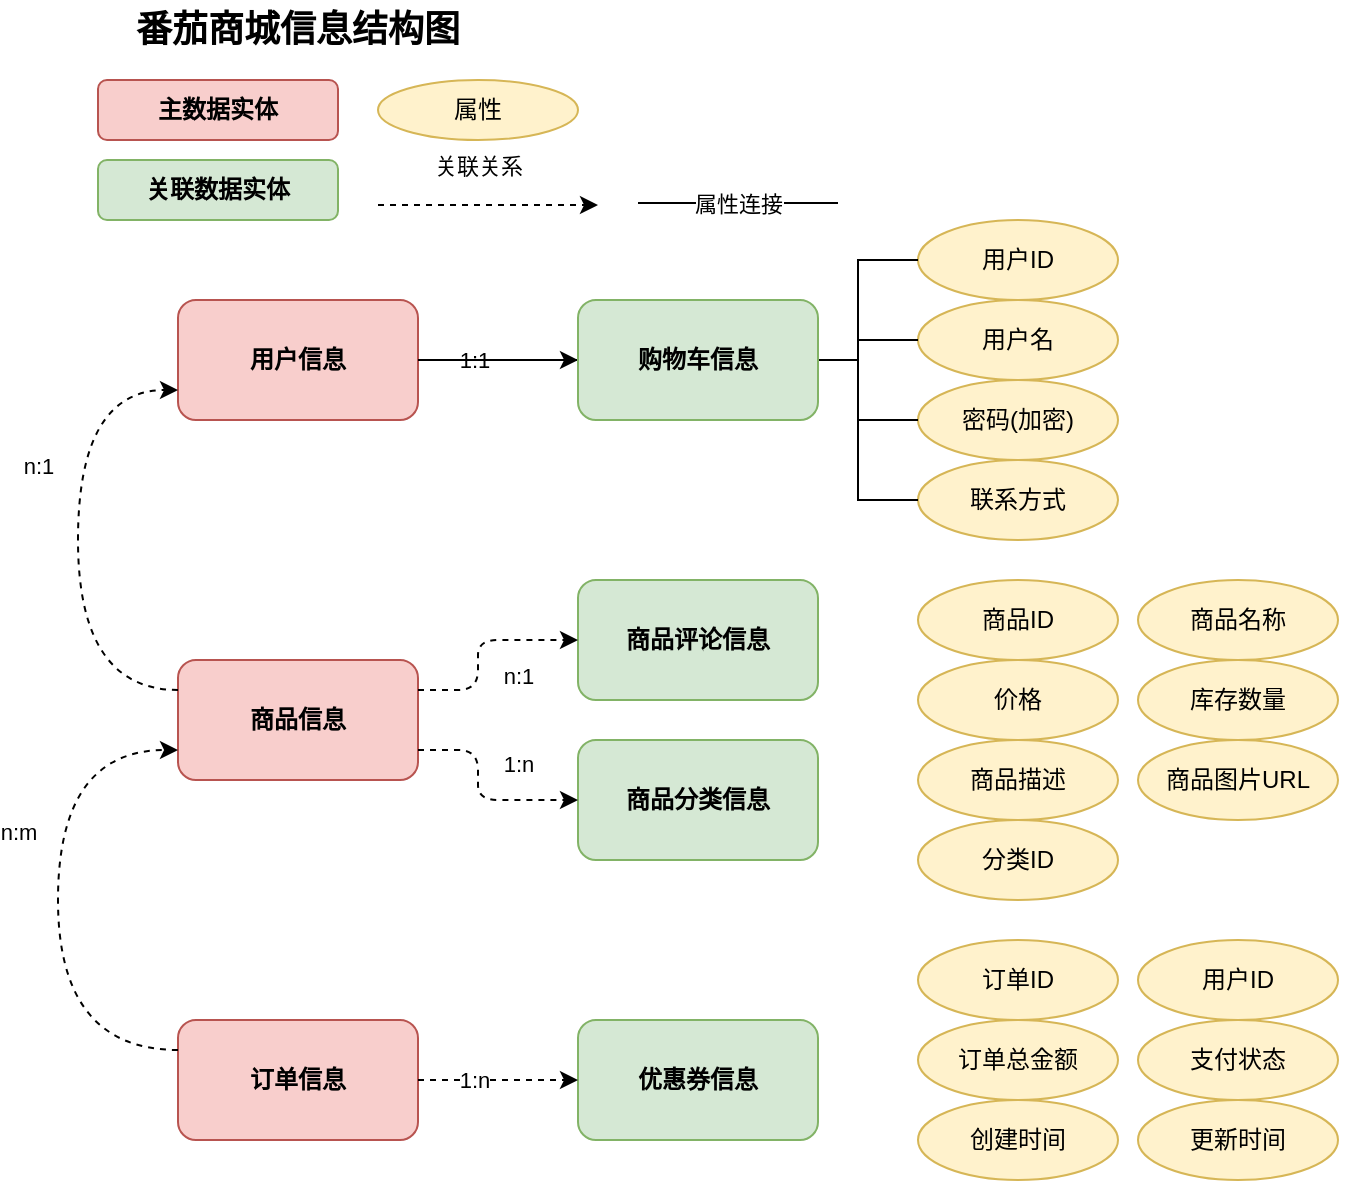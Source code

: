 <mxfile>
    <diagram id="information-structure" name="信息结构图">
        <mxGraphModel dx="3261" dy="2252" grid="1" gridSize="10" guides="1" tooltips="1" connect="1" arrows="1" fold="1" page="1" pageScale="1" pageWidth="1169" pageHeight="827" math="0" shadow="0">
            <root>
                <mxCell id="0"/>
                <mxCell id="1" parent="0"/>
                <mxCell id="2" value="番茄商城信息结构图" style="text;html=1;strokeColor=none;fillColor=none;align=center;verticalAlign=middle;whiteSpace=wrap;rounded=0;fontSize=18;fontStyle=1" parent="1" vertex="1">
                    <mxGeometry x="40" y="30" width="200" height="30" as="geometry"/>
                </mxCell>
                <mxCell id="131" value="主数据实体" style="rounded=1;whiteSpace=wrap;html=1;fillColor=#f8cecc;strokeColor=#b85450;fontStyle=1" parent="1" vertex="1">
                    <mxGeometry x="40" y="70" width="120" height="30" as="geometry"/>
                </mxCell>
                <mxCell id="132" value="关联数据实体" style="rounded=1;whiteSpace=wrap;html=1;fillColor=#d5e8d4;strokeColor=#82b366;fontStyle=1" parent="1" vertex="1">
                    <mxGeometry x="40" y="110" width="120" height="30" as="geometry"/>
                </mxCell>
                <mxCell id="133" value="属性" style="ellipse;whiteSpace=wrap;html=1;fillColor=#fff2cc;strokeColor=#d6b656;" parent="1" vertex="1">
                    <mxGeometry x="180" y="70" width="100" height="30" as="geometry"/>
                </mxCell>
                <mxCell id="134" value="关联关系" style="endArrow=classic;html=1;dashed=1;" parent="1" edge="1">
                    <mxGeometry x="-0.091" y="20" width="50" height="50" relative="1" as="geometry">
                        <mxPoint x="180" y="132.5" as="sourcePoint"/>
                        <mxPoint x="290" y="132.5" as="targetPoint"/>
                        <mxPoint as="offset"/>
                    </mxGeometry>
                </mxCell>
                <mxCell id="136" value="属性连接" style="endArrow=none;html=1;" parent="1" edge="1">
                    <mxGeometry width="50" height="50" relative="1" as="geometry">
                        <mxPoint x="310" y="131.5" as="sourcePoint"/>
                        <mxPoint x="410" y="131.5" as="targetPoint"/>
                    </mxGeometry>
                </mxCell>
                <mxCell id="3" value="用户信息" style="rounded=1;whiteSpace=wrap;html=1;fillColor=#f8cecc;strokeColor=#b85450;fontStyle=1" parent="1" vertex="1">
                    <mxGeometry x="80" y="180" width="120" height="60" as="geometry"/>
                </mxCell>
                <mxCell id="4" value="商品信息" style="rounded=1;whiteSpace=wrap;html=1;fillColor=#f8cecc;strokeColor=#b85450;fontStyle=1" parent="1" vertex="1">
                    <mxGeometry x="80" y="360" width="120" height="60" as="geometry"/>
                </mxCell>
                <mxCell id="5" value="订单信息" style="rounded=1;whiteSpace=wrap;html=1;fillColor=#f8cecc;strokeColor=#b85450;fontStyle=1" parent="1" vertex="1">
                    <mxGeometry x="80" y="540" width="120" height="60" as="geometry"/>
                </mxCell>
                <mxCell id="62" value="商品评论信息" style="rounded=1;whiteSpace=wrap;html=1;fillColor=#d5e8d4;strokeColor=#82b366;fontStyle=1" parent="1" vertex="1">
                    <mxGeometry x="280" y="320" width="120" height="60" as="geometry"/>
                </mxCell>
                <mxCell id="63" value="商品分类信息" style="rounded=1;whiteSpace=wrap;html=1;fillColor=#d5e8d4;strokeColor=#82b366;fontStyle=1" parent="1" vertex="1">
                    <mxGeometry x="280" y="400" width="120" height="60" as="geometry"/>
                </mxCell>
                <mxCell id="64" value="优惠券信息" style="rounded=1;whiteSpace=wrap;html=1;fillColor=#d5e8d4;strokeColor=#82b366;fontStyle=1" parent="1" vertex="1">
                    <mxGeometry x="280" y="540" width="120" height="60" as="geometry"/>
                </mxCell>
                <mxCell id="71" value="" style="endArrow=classic;html=1;exitX=1;exitY=0.5;exitDx=0;exitDy=0;entryX=0;entryY=0.5;entryDx=0;entryDy=0;dashed=1;" parent="1" source="3" target="61" edge="1">
                    <mxGeometry width="50" height="50" relative="1" as="geometry"/>
                </mxCell>
                <mxCell id="72" value="1:1" style="edgeLabel;html=1;align=center;verticalAlign=middle;resizable=0;points=[];" parent="71" vertex="1" connectable="0">
                    <mxGeometry x="-0.3" relative="1" as="geometry">
                        <mxPoint as="offset"/>
                    </mxGeometry>
                </mxCell>
                <mxCell id="77" value="" style="endArrow=classic;html=1;entryX=0;entryY=0.5;entryDx=0;entryDy=0;exitX=1;exitY=0.25;exitDx=0;exitDy=0;dashed=1;" parent="1" source="4" target="62" edge="1">
                    <mxGeometry width="50" height="50" relative="1" as="geometry">
                        <mxPoint x="200" y="375" as="sourcePoint"/>
                        <mxPoint x="280" y="350" as="targetPoint"/>
                        <Array as="points">
                            <mxPoint x="230" y="375"/>
                            <mxPoint x="230" y="350"/>
                        </Array>
                    </mxGeometry>
                </mxCell>
                <mxCell id="78" value="n:1" style="edgeLabel;html=1;align=center;verticalAlign=middle;resizable=0;points=[];" parent="77" vertex="1" connectable="0">
                    <mxGeometry x="-0.3" relative="1" as="geometry">
                        <mxPoint x="20" as="offset"/>
                    </mxGeometry>
                </mxCell>
                <mxCell id="79" value="" style="endArrow=classic;html=1;entryX=0;entryY=0.5;entryDx=0;entryDy=0;exitX=1;exitY=0.75;exitDx=0;exitDy=0;dashed=1;" parent="1" source="4" target="63" edge="1">
                    <mxGeometry width="50" height="50" relative="1" as="geometry">
                        <mxPoint x="200" y="405" as="sourcePoint"/>
                        <mxPoint x="280" y="430" as="targetPoint"/>
                        <Array as="points">
                            <mxPoint x="230" y="405"/>
                            <mxPoint x="230" y="430"/>
                        </Array>
                    </mxGeometry>
                </mxCell>
                <mxCell id="80" value="1:n" style="edgeLabel;html=1;align=center;verticalAlign=middle;resizable=0;points=[];" parent="79" vertex="1" connectable="0">
                    <mxGeometry x="-0.3" relative="1" as="geometry">
                        <mxPoint x="20" as="offset"/>
                    </mxGeometry>
                </mxCell>
                <mxCell id="81" value="" style="endArrow=classic;html=1;exitX=1;exitY=0.5;exitDx=0;exitDy=0;entryX=0;entryY=0.5;entryDx=0;entryDy=0;dashed=1;" parent="1" source="5" target="64" edge="1">
                    <mxGeometry width="50" height="50" relative="1" as="geometry"/>
                </mxCell>
                <mxCell id="82" value="1:n" style="edgeLabel;html=1;align=center;verticalAlign=middle;resizable=0;points=[];" parent="81" vertex="1" connectable="0">
                    <mxGeometry x="-0.3" relative="1" as="geometry">
                        <mxPoint as="offset"/>
                    </mxGeometry>
                </mxCell>
                <mxCell id="73" value="" style="curved=1;endArrow=classic;html=1;exitX=0;exitY=0.25;exitDx=0;exitDy=0;entryX=0;entryY=0.75;entryDx=0;entryDy=0;dashed=1;" parent="1" source="4" target="3" edge="1">
                    <mxGeometry width="50" height="50" relative="1" as="geometry">
                        <mxPoint x="60" y="375" as="sourcePoint"/>
                        <mxPoint x="60" y="225" as="targetPoint"/>
                        <Array as="points">
                            <mxPoint x="30" y="375"/>
                            <mxPoint x="30" y="225"/>
                        </Array>
                    </mxGeometry>
                </mxCell>
                <mxCell id="74" value="n:1" style="edgeLabel;html=1;align=center;verticalAlign=middle;resizable=0;points=[];" parent="73" vertex="1" connectable="0">
                    <mxGeometry x="-0.3" relative="1" as="geometry">
                        <mxPoint x="-20" y="-75" as="offset"/>
                    </mxGeometry>
                </mxCell>
                <mxCell id="75" value="" style="curved=1;endArrow=classic;html=1;exitX=0;exitY=0.25;exitDx=0;exitDy=0;entryX=0;entryY=0.75;entryDx=0;entryDy=0;dashed=1;" parent="1" source="5" target="4" edge="1">
                    <mxGeometry width="50" height="50" relative="1" as="geometry">
                        <mxPoint x="20" y="555" as="sourcePoint"/>
                        <mxPoint x="20" y="405" as="targetPoint"/>
                        <Array as="points">
                            <mxPoint x="20" y="555"/>
                            <mxPoint x="20" y="405"/>
                        </Array>
                    </mxGeometry>
                </mxCell>
                <mxCell id="76" value="n:m" style="edgeLabel;html=1;align=center;verticalAlign=middle;resizable=0;points=[];" parent="75" vertex="1" connectable="0">
                    <mxGeometry x="-0.3" relative="1" as="geometry">
                        <mxPoint x="-20" y="-75" as="offset"/>
                    </mxGeometry>
                </mxCell>
                <mxCell id="user-attributes-group" value="" style="group" parent="1" vertex="1" connectable="0">
                    <mxGeometry x="450" y="140" width="220" height="140" as="geometry"/>
                </mxCell>
                <mxCell id="11" value="用户ID" style="ellipse;whiteSpace=wrap;html=1;fillColor=#fff2cc;strokeColor=#d6b656;" parent="user-attributes-group" vertex="1">
                    <mxGeometry width="100" height="40" as="geometry"/>
                </mxCell>
                <mxCell id="12" value="用户名" style="ellipse;whiteSpace=wrap;html=1;fillColor=#fff2cc;strokeColor=#d6b656;" parent="user-attributes-group" vertex="1">
                    <mxGeometry y="40" width="100" height="40" as="geometry"/>
                </mxCell>
                <mxCell id="13" value="密码(加密)" style="ellipse;whiteSpace=wrap;html=1;fillColor=#fff2cc;strokeColor=#d6b656;" parent="user-attributes-group" vertex="1">
                    <mxGeometry y="80" width="100" height="40" as="geometry"/>
                </mxCell>
                <mxCell id="14" value="联系方式" style="ellipse;whiteSpace=wrap;html=1;fillColor=#fff2cc;strokeColor=#d6b656;" parent="user-attributes-group" vertex="1">
                    <mxGeometry y="120" width="100" height="40" as="geometry"/>
                </mxCell>
                <mxCell id="user-connector" value="" style="edgeStyle=orthogonalEdgeStyle;rounded=0;orthogonalLoop=1;jettySize=auto;html=1;endArrow=none;endFill=0;entryX=0;entryY=0.5;entryDx=0;entryDy=0;" parent="1" source="3" target="11" edge="1">
                    <mxGeometry relative="1" as="geometry">
                        <Array as="points">
                            <mxPoint x="420" y="210"/>
                            <mxPoint x="420" y="160"/>
                        </Array>
                    </mxGeometry>
                </mxCell>
                <mxCell id="user-conn-1" value="" style="edgeStyle=orthogonalEdgeStyle;rounded=0;orthogonalLoop=1;jettySize=auto;html=1;endArrow=none;endFill=0;entryX=0;entryY=0.5;entryDx=0;entryDy=0;" parent="1" target="12" edge="1">
                    <mxGeometry relative="1" as="geometry">
                        <mxPoint x="420" y="180" as="sourcePoint"/>
                        <mxPoint x="460" y="190" as="targetPoint"/>
                        <Array as="points">
                            <mxPoint x="420" y="200"/>
                        </Array>
                    </mxGeometry>
                </mxCell>
                <mxCell id="user-conn-2" value="" style="edgeStyle=orthogonalEdgeStyle;rounded=0;orthogonalLoop=1;jettySize=auto;html=1;endArrow=none;endFill=0;entryX=0;entryY=0.5;entryDx=0;entryDy=0;" parent="1" target="13" edge="1">
                    <mxGeometry relative="1" as="geometry">
                        <mxPoint x="420" y="200" as="sourcePoint"/>
                        <mxPoint x="460" y="220" as="targetPoint"/>
                        <Array as="points">
                            <mxPoint x="420" y="240"/>
                        </Array>
                    </mxGeometry>
                </mxCell>
                <mxCell id="user-conn-3" value="" style="edgeStyle=orthogonalEdgeStyle;rounded=0;orthogonalLoop=1;jettySize=auto;html=1;endArrow=none;endFill=0;entryX=0;entryY=0.5;entryDx=0;entryDy=0;" parent="1" target="14" edge="1">
                    <mxGeometry relative="1" as="geometry">
                        <mxPoint x="420" y="240" as="sourcePoint"/>
                        <mxPoint x="460" y="270" as="targetPoint"/>
                        <Array as="points">
                            <mxPoint x="420" y="280"/>
                        </Array>
                    </mxGeometry>
                </mxCell>
                <mxCell id="product-attributes-group" value="" style="group" parent="1" vertex="1" connectable="0">
                    <mxGeometry x="450" y="320" width="210" height="160" as="geometry"/>
                </mxCell>
                <mxCell id="21" value="商品ID" style="ellipse;whiteSpace=wrap;html=1;fillColor=#fff2cc;strokeColor=#d6b656;" parent="product-attributes-group" vertex="1">
                    <mxGeometry width="100" height="40" as="geometry"/>
                </mxCell>
                <mxCell id="22" value="商品名称" style="ellipse;whiteSpace=wrap;html=1;fillColor=#fff2cc;strokeColor=#d6b656;" parent="product-attributes-group" vertex="1">
                    <mxGeometry x="110" width="100" height="40" as="geometry"/>
                </mxCell>
                <mxCell id="23" value="价格" style="ellipse;whiteSpace=wrap;html=1;fillColor=#fff2cc;strokeColor=#d6b656;" parent="product-attributes-group" vertex="1">
                    <mxGeometry y="40" width="100" height="40" as="geometry"/>
                </mxCell>
                <mxCell id="24" value="库存数量" style="ellipse;whiteSpace=wrap;html=1;fillColor=#fff2cc;strokeColor=#d6b656;" parent="product-attributes-group" vertex="1">
                    <mxGeometry x="110" y="40" width="100" height="40" as="geometry"/>
                </mxCell>
                <mxCell id="25" value="商品描述" style="ellipse;whiteSpace=wrap;html=1;fillColor=#fff2cc;strokeColor=#d6b656;" parent="product-attributes-group" vertex="1">
                    <mxGeometry y="80" width="100" height="40" as="geometry"/>
                </mxCell>
                <mxCell id="26" value="商品图片URL" style="ellipse;whiteSpace=wrap;html=1;fillColor=#fff2cc;strokeColor=#d6b656;" parent="product-attributes-group" vertex="1">
                    <mxGeometry x="110" y="80" width="100" height="40" as="geometry"/>
                </mxCell>
                <mxCell id="27" value="分类ID" style="ellipse;whiteSpace=wrap;html=1;fillColor=#fff2cc;strokeColor=#d6b656;" parent="product-attributes-group" vertex="1">
                    <mxGeometry y="120" width="100" height="40" as="geometry"/>
                </mxCell>
                <mxCell id="order-attributes-group" value="" style="group" parent="1" vertex="1" connectable="0">
                    <mxGeometry x="450" y="500" width="210" height="120" as="geometry"/>
                </mxCell>
                <mxCell id="41" value="订单ID" style="ellipse;whiteSpace=wrap;html=1;fillColor=#fff2cc;strokeColor=#d6b656;" parent="order-attributes-group" vertex="1">
                    <mxGeometry width="100" height="40" as="geometry"/>
                </mxCell>
                <mxCell id="42" value="用户ID" style="ellipse;whiteSpace=wrap;html=1;fillColor=#fff2cc;strokeColor=#d6b656;" parent="order-attributes-group" vertex="1">
                    <mxGeometry x="110" width="100" height="40" as="geometry"/>
                </mxCell>
                <mxCell id="43" value="订单总金额" style="ellipse;whiteSpace=wrap;html=1;fillColor=#fff2cc;strokeColor=#d6b656;" parent="order-attributes-group" vertex="1">
                    <mxGeometry y="40" width="100" height="40" as="geometry"/>
                </mxCell>
                <mxCell id="44" value="支付状态" style="ellipse;whiteSpace=wrap;html=1;fillColor=#fff2cc;strokeColor=#d6b656;" parent="order-attributes-group" vertex="1">
                    <mxGeometry x="110" y="40" width="100" height="40" as="geometry"/>
                </mxCell>
                <mxCell id="45" value="创建时间" style="ellipse;whiteSpace=wrap;html=1;fillColor=#fff2cc;strokeColor=#d6b656;" parent="order-attributes-group" vertex="1">
                    <mxGeometry y="80" width="100" height="40" as="geometry"/>
                </mxCell>
                <mxCell id="46" value="更新时间" style="ellipse;whiteSpace=wrap;html=1;fillColor=#fff2cc;strokeColor=#d6b656;" parent="order-attributes-group" vertex="1">
                    <mxGeometry x="110" y="80" width="100" height="40" as="geometry"/>
                </mxCell>
                <mxCell id="61" value="购物车信息" style="rounded=1;whiteSpace=wrap;html=1;fillColor=#d5e8d4;strokeColor=#82b366;fontStyle=1" parent="1" vertex="1">
                    <mxGeometry x="280" y="180" width="120" height="60" as="geometry"/>
                </mxCell>
            </root>
        </mxGraphModel>
    </diagram>
</mxfile>